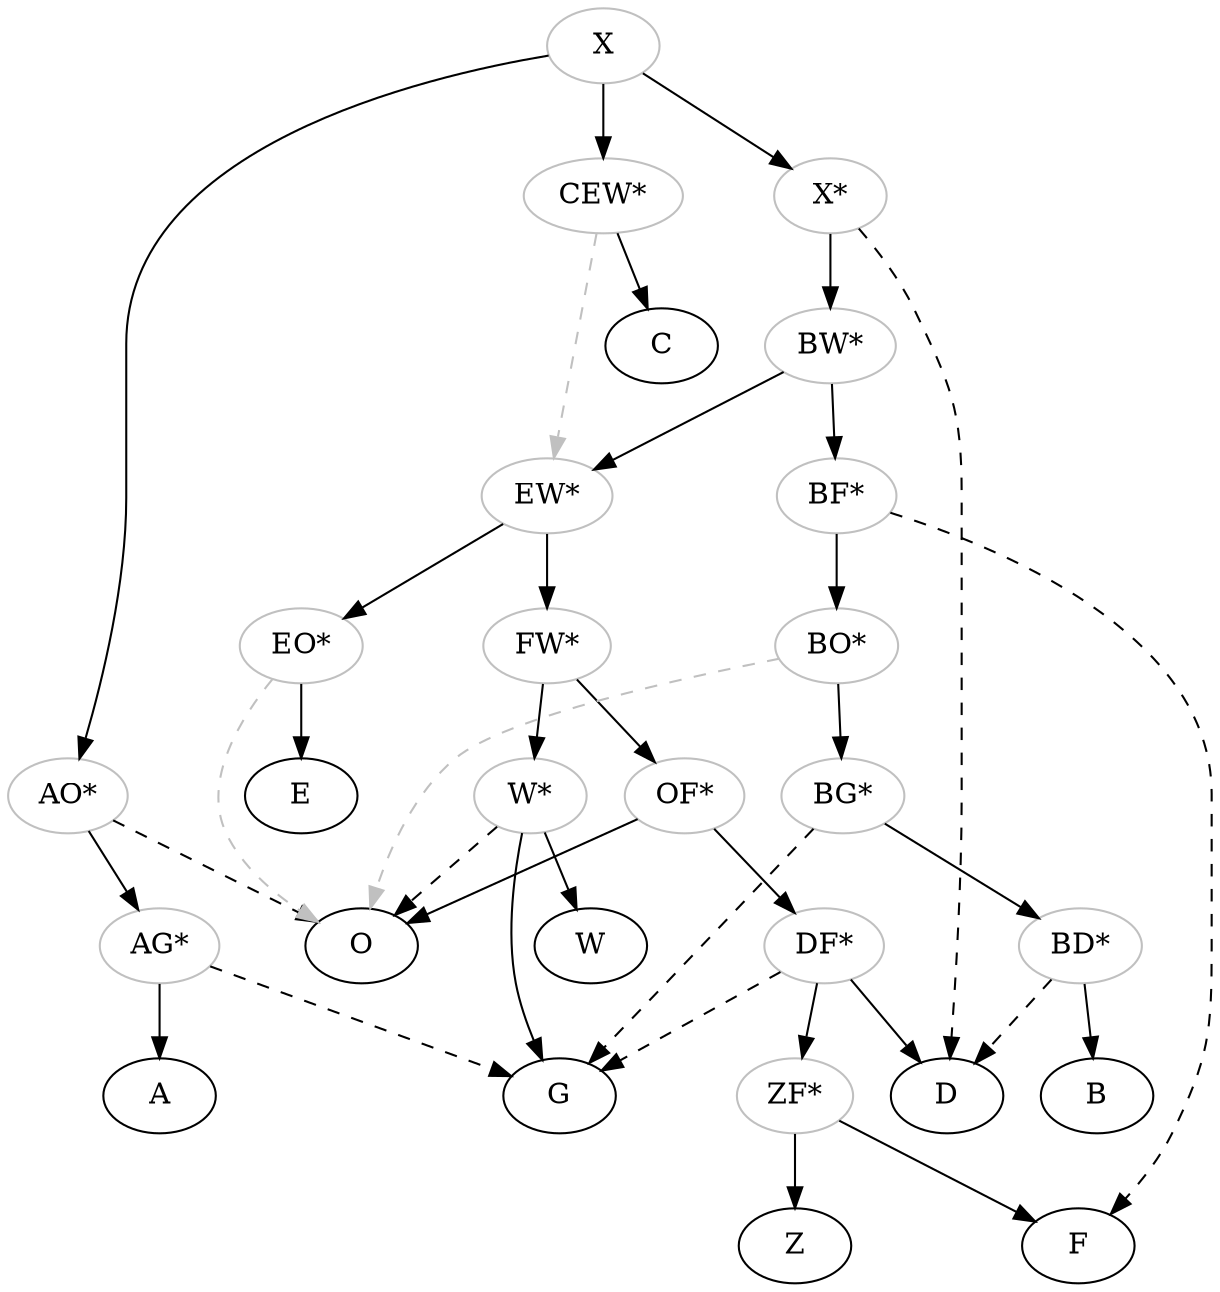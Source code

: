 digraph {

    # To refactor nodes, place the cursor left to a node name
    X -> AOprime;
    X -> CEWprime;
    X -> Xprime;
    AOprime -> AGprime;
    AGprime -> A
    CEWprime -> C
    EWprime -> EOprime
    EWprime -> FWprime
    EOprime -> E 
    FWprime -> Wprime
    FWprime -> OFprime
    Wprime -> W
    Wprime -> G
    OFprime -> O
    OFprime -> DFprime
    DFprime -> ZFprime
    DFprime -> D
    ZFprime -> Z
    ZFprime -> F
   
    Xprime -> BWprime
    BWprime -> EWprime
    BWprime -> BFprime
    BFprime -> BOprime
    BOprime -> BGprime
    BGprime -> BDprime
    BDprime -> B

    #contamination
    AOprime -> O [style="dashed"]
    CEWprime -> EWprime[color="grey", style="dashed"]
    Xprime -> D [style="dashed"] 
    AGprime -> G [style="dashed"]    
    EOprime -> O [color="grey", style="dashed"]
    Wprime -> O [style="dashed"]
    DFprime -> G [style="dashed"]
    BOprime -> O [color="grey", style="dashed"]
    BGprime -> G [style="dashed"]
    BFprime -> F [style="dashed"]
    BDprime -> D [style="dashed"]


# Grey color is used for hypothetical nodes; labels can be redefined if needed
    X [color="grey"];
    AOprime [color="grey", label="AO*"]; 
    CEWprime [color="grey", label="CEW*"];
    Xprime[color="grey", label="X*"];
    AOprime[color="grey", label="AO*"]
    AGprime[color="grey", label="AG*"]
    EWprime[color="grey", label="EW*"]
    EOprime[color="grey", label="EO*"]
    FWprime[color="grey", label="FW*"]
    Wprime[color="grey", label="W*"]
    OFprime[color="grey", label="OF*"]
    DFprime[color="grey", label="DF*"]
    ZFprime[color="grey", label="ZF*"]
    BWprime[color="grey", label="BW*"]
    BFprime[color="grey", label="BF*"]
    BOprime[color="grey", label="BO*"]
    BGprime[color="grey", label="BG*"]
    BDprime[color="grey", label="BD*"]


}